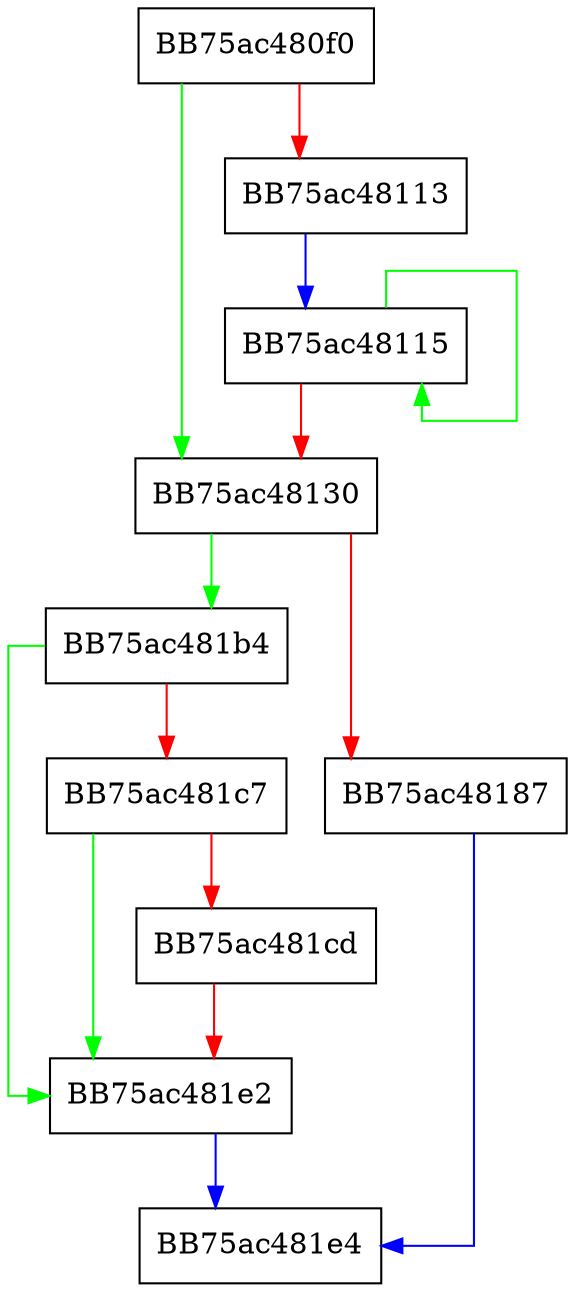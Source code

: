 digraph Init {
  node [shape="box"];
  graph [splines=ortho];
  BB75ac480f0 -> BB75ac48130 [color="green"];
  BB75ac480f0 -> BB75ac48113 [color="red"];
  BB75ac48113 -> BB75ac48115 [color="blue"];
  BB75ac48115 -> BB75ac48115 [color="green"];
  BB75ac48115 -> BB75ac48130 [color="red"];
  BB75ac48130 -> BB75ac481b4 [color="green"];
  BB75ac48130 -> BB75ac48187 [color="red"];
  BB75ac48187 -> BB75ac481e4 [color="blue"];
  BB75ac481b4 -> BB75ac481e2 [color="green"];
  BB75ac481b4 -> BB75ac481c7 [color="red"];
  BB75ac481c7 -> BB75ac481e2 [color="green"];
  BB75ac481c7 -> BB75ac481cd [color="red"];
  BB75ac481cd -> BB75ac481e2 [color="red"];
  BB75ac481e2 -> BB75ac481e4 [color="blue"];
}